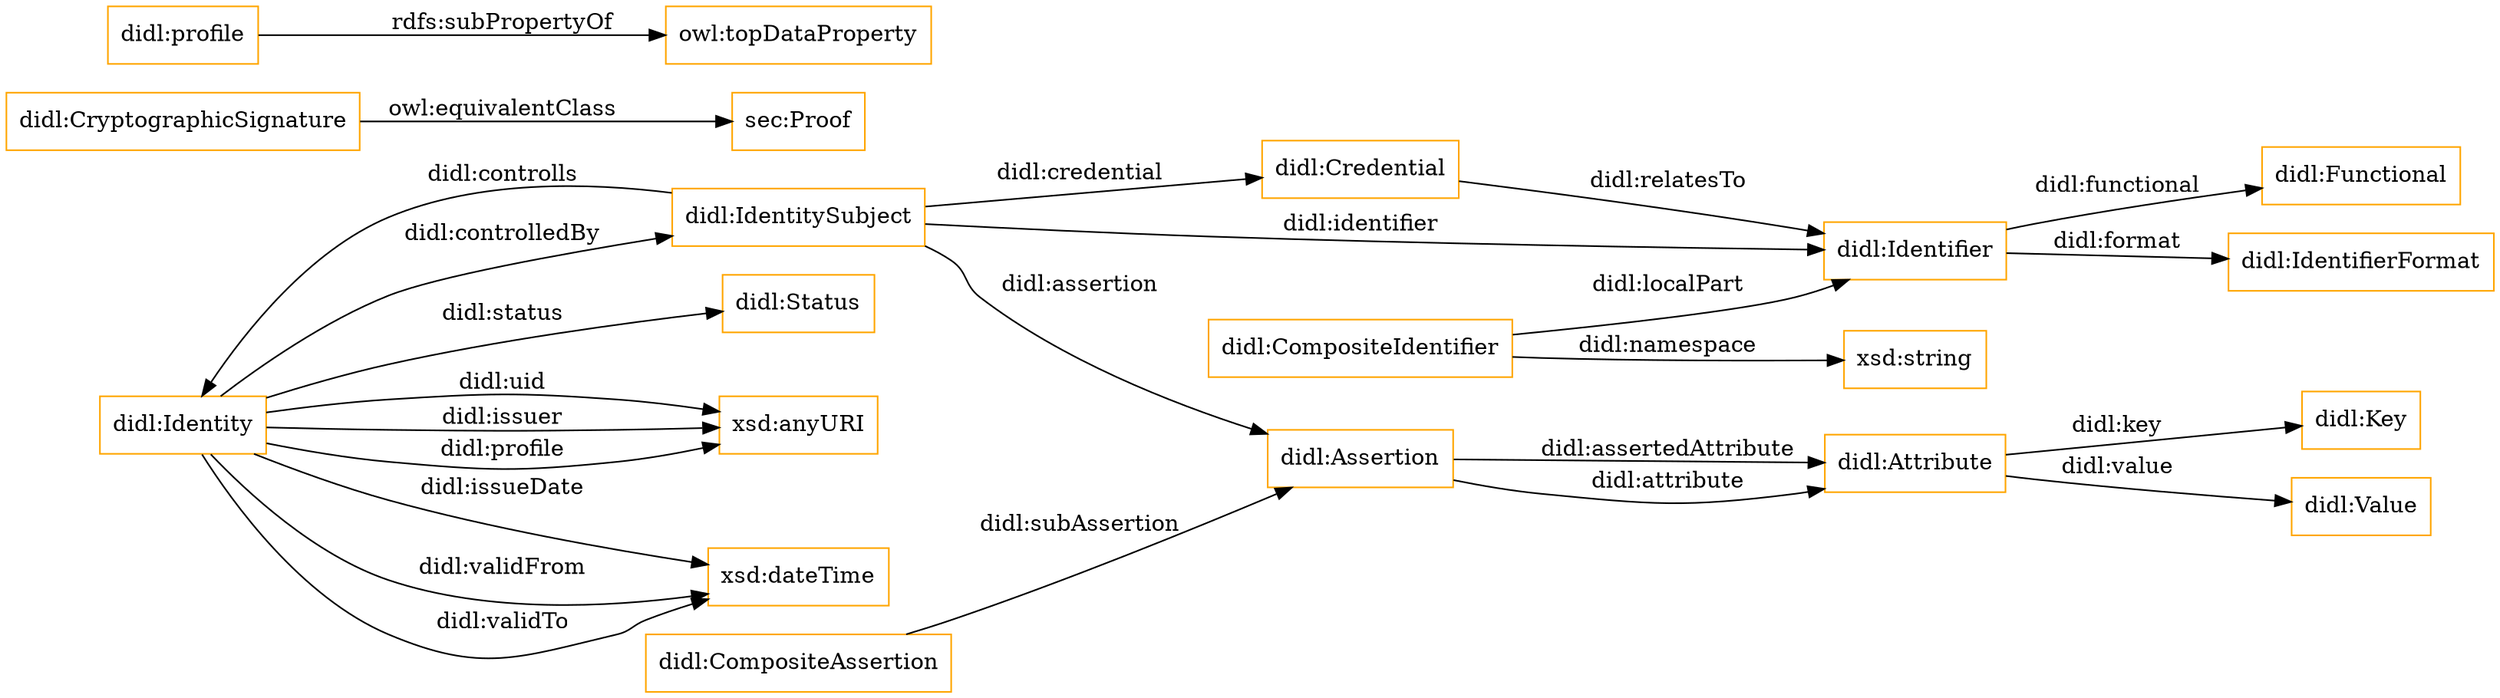 digraph ar2dtool_diagram { 
rankdir=LR;
size="1501"
node [shape = rectangle, color="orange"]; "didl:Identity" "sec:Proof" "didl:Identifier" "didl:CompositeAssertion" "didl:Functional" "didl:CompositeIdentifier" "didl:Key" "didl:IdentitySubject" "didl:Status" "didl:Assertion" "didl:Attribute" "didl:CryptographicSignature" "didl:Credential" "didl:IdentifierFormat" "didl:Value" ; /*classes style*/
	"didl:CryptographicSignature" -> "sec:Proof" [ label = "owl:equivalentClass" ];
	"didl:profile" -> "owl:topDataProperty" [ label = "rdfs:subPropertyOf" ];
	"didl:Identity" -> "xsd:anyURI" [ label = "didl:uid" ];
	"didl:IdentitySubject" -> "didl:Identifier" [ label = "didl:identifier" ];
	"didl:Identity" -> "xsd:dateTime" [ label = "didl:issueDate" ];
	"didl:Attribute" -> "didl:Value" [ label = "didl:value" ];
	"didl:Identifier" -> "didl:Functional" [ label = "didl:functional" ];
	"didl:Identity" -> "didl:IdentitySubject" [ label = "didl:controlledBy" ];
	"didl:Identifier" -> "didl:IdentifierFormat" [ label = "didl:format" ];
	"didl:Identity" -> "didl:Status" [ label = "didl:status" ];
	"didl:CompositeIdentifier" -> "didl:Identifier" [ label = "didl:localPart" ];
	"didl:CompositeIdentifier" -> "xsd:string" [ label = "didl:namespace" ];
	"didl:CompositeAssertion" -> "didl:Assertion" [ label = "didl:subAssertion" ];
	"didl:Attribute" -> "didl:Key" [ label = "didl:key" ];
	"didl:Assertion" -> "didl:Attribute" [ label = "didl:assertedAttribute" ];
	"didl:Identity" -> "xsd:anyURI" [ label = "didl:issuer" ];
	"didl:Identity" -> "xsd:dateTime" [ label = "didl:validFrom" ];
	"didl:Assertion" -> "didl:Attribute" [ label = "didl:attribute" ];
	"didl:Identity" -> "xsd:anyURI" [ label = "didl:profile" ];
	"didl:IdentitySubject" -> "didl:Identity" [ label = "didl:controlls" ];
	"didl:Credential" -> "didl:Identifier" [ label = "didl:relatesTo" ];
	"didl:IdentitySubject" -> "didl:Credential" [ label = "didl:credential" ];
	"didl:IdentitySubject" -> "didl:Assertion" [ label = "didl:assertion" ];
	"didl:Identity" -> "xsd:dateTime" [ label = "didl:validTo" ];

}
